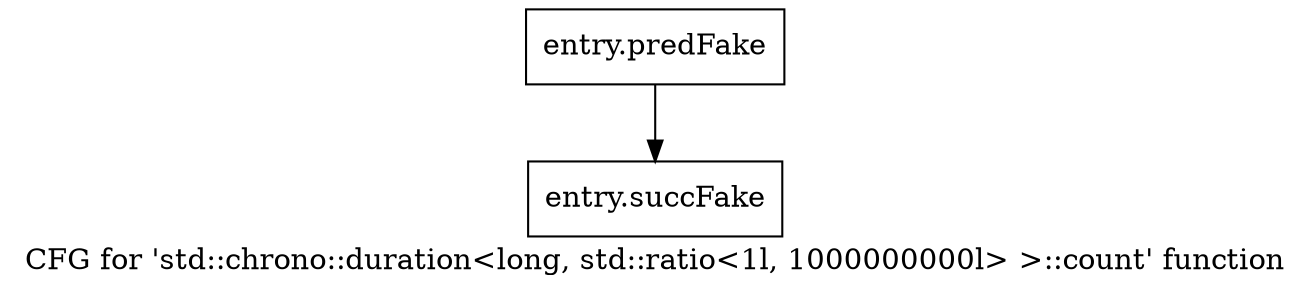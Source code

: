 digraph "CFG for 'std::chrono::duration\<long, std::ratio\<1l, 1000000000l\> \>::count' function" {
	label="CFG for 'std::chrono::duration\<long, std::ratio\<1l, 1000000000l\> \>::count' function";

	Node0x56cdbd0 [shape=record,filename="",linenumber="",label="{entry.predFake}"];
	Node0x56cdbd0 -> Node0x58fd9c0[ callList="" memoryops="" filename="/tools/Xilinx/Vitis_HLS/2023.1/tps/lnx64/gcc-8.3.0/lib/gcc/x86_64-pc-linux-gnu/8.3.0/../../../../include/c++/8.3.0/chrono" execusionnum="1"];
	Node0x58fd9c0 [shape=record,filename="/tools/Xilinx/Vitis_HLS/2023.1/tps/lnx64/gcc-8.3.0/lib/gcc/x86_64-pc-linux-gnu/8.3.0/../../../../include/c++/8.3.0/chrono",linenumber="349",label="{entry.succFake}"];
}
